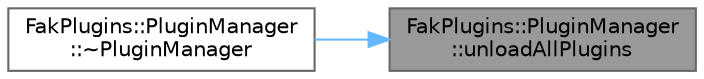 digraph "FakPlugins::PluginManager::unloadAllPlugins"
{
 // LATEX_PDF_SIZE
  bgcolor="transparent";
  edge [fontname=Helvetica,fontsize=10,labelfontname=Helvetica,labelfontsize=10];
  node [fontname=Helvetica,fontsize=10,shape=box,height=0.2,width=0.4];
  rankdir="RL";
  Node1 [id="Node000001",label="FakPlugins::PluginManager\l::unloadAllPlugins",height=0.2,width=0.4,color="gray40", fillcolor="grey60", style="filled", fontcolor="black",tooltip=" "];
  Node1 -> Node2 [id="edge1_Node000001_Node000002",dir="back",color="steelblue1",style="solid",tooltip=" "];
  Node2 [id="Node000002",label="FakPlugins::PluginManager\l::~PluginManager",height=0.2,width=0.4,color="grey40", fillcolor="white", style="filled",URL="$classFakPlugins_1_1PluginManager.html#a8cac68985869786202989827198d947f",tooltip=" "];
}
